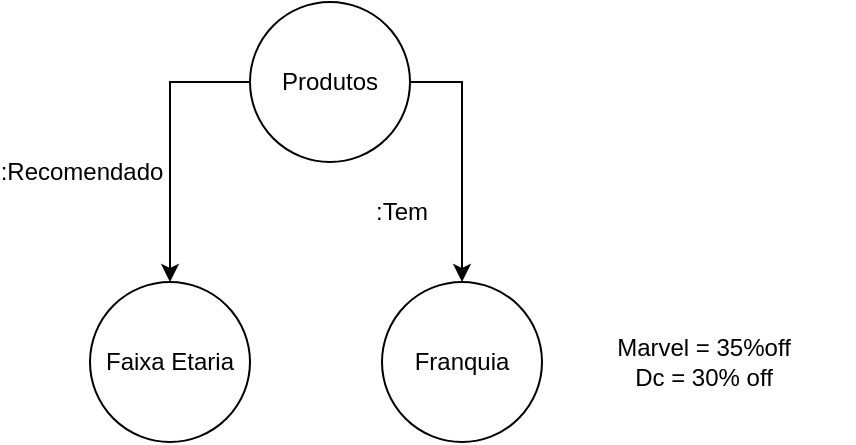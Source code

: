 <mxfile version="21.6.9" type="device">
  <diagram name="Página-1" id="smn4Mxm4GKI0tLoRUrN-">
    <mxGraphModel dx="800" dy="398" grid="1" gridSize="10" guides="1" tooltips="1" connect="1" arrows="1" fold="1" page="1" pageScale="1" pageWidth="827" pageHeight="1169" math="0" shadow="0">
      <root>
        <mxCell id="0" />
        <mxCell id="1" parent="0" />
        <mxCell id="UhjYh_yz_O3h1IsPREHd-22" value="" style="edgeStyle=orthogonalEdgeStyle;rounded=0;orthogonalLoop=1;jettySize=auto;html=1;" edge="1" parent="1" source="UhjYh_yz_O3h1IsPREHd-2" target="UhjYh_yz_O3h1IsPREHd-21">
          <mxGeometry relative="1" as="geometry">
            <Array as="points">
              <mxPoint x="480" y="60" />
            </Array>
          </mxGeometry>
        </mxCell>
        <mxCell id="UhjYh_yz_O3h1IsPREHd-27" style="edgeStyle=orthogonalEdgeStyle;rounded=0;orthogonalLoop=1;jettySize=auto;html=1;exitX=0;exitY=0.5;exitDx=0;exitDy=0;entryX=0.5;entryY=0;entryDx=0;entryDy=0;" edge="1" parent="1" source="UhjYh_yz_O3h1IsPREHd-2" target="UhjYh_yz_O3h1IsPREHd-7">
          <mxGeometry relative="1" as="geometry" />
        </mxCell>
        <mxCell id="UhjYh_yz_O3h1IsPREHd-2" value="Produtos&lt;br&gt;" style="ellipse;whiteSpace=wrap;html=1;aspect=fixed;" vertex="1" parent="1">
          <mxGeometry x="374" y="20" width="80" height="80" as="geometry" />
        </mxCell>
        <mxCell id="UhjYh_yz_O3h1IsPREHd-7" value="Faixa Etaria" style="ellipse;whiteSpace=wrap;html=1;aspect=fixed;" vertex="1" parent="1">
          <mxGeometry x="294" y="160" width="80" height="80" as="geometry" />
        </mxCell>
        <mxCell id="UhjYh_yz_O3h1IsPREHd-21" value="Franquia" style="ellipse;whiteSpace=wrap;html=1;aspect=fixed;" vertex="1" parent="1">
          <mxGeometry x="440" y="160" width="80" height="80" as="geometry" />
        </mxCell>
        <mxCell id="UhjYh_yz_O3h1IsPREHd-23" value=":Tem" style="text;html=1;strokeColor=none;fillColor=none;align=center;verticalAlign=middle;whiteSpace=wrap;rounded=0;" vertex="1" parent="1">
          <mxGeometry x="420" y="110" width="60" height="30" as="geometry" />
        </mxCell>
        <mxCell id="UhjYh_yz_O3h1IsPREHd-26" value="Marvel = 35%off&lt;br&gt;Dc = 30% off" style="text;html=1;strokeColor=none;fillColor=none;align=center;verticalAlign=middle;whiteSpace=wrap;rounded=0;" vertex="1" parent="1">
          <mxGeometry x="526" y="185" width="150" height="30" as="geometry" />
        </mxCell>
        <mxCell id="UhjYh_yz_O3h1IsPREHd-28" value=":Recomendado" style="text;html=1;strokeColor=none;fillColor=none;align=center;verticalAlign=middle;whiteSpace=wrap;rounded=0;" vertex="1" parent="1">
          <mxGeometry x="260" y="90" width="60" height="30" as="geometry" />
        </mxCell>
      </root>
    </mxGraphModel>
  </diagram>
</mxfile>
